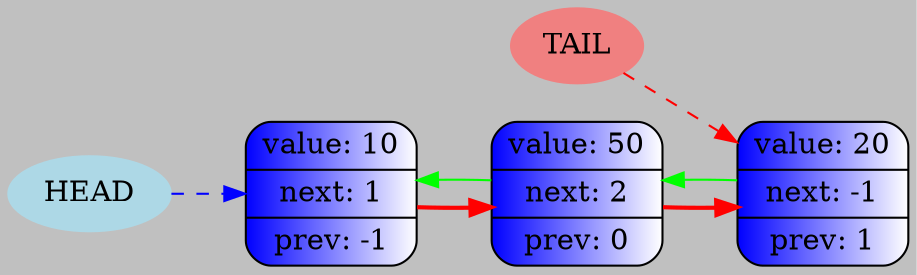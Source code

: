 digraph G {
    rankdir = LR;
    bgcolor="#C0C0C0";

    node000 [shape=Mrecord; style=filled; fillcolor="blue:white"; label=" { value: 10 } | {next: 1} | {prev: -1} "];
    node001 [shape=Mrecord; style=filled; fillcolor="blue:white"; label=" { value: 50 } | {next: 2} | {prev: 0} "];
    node002 [shape=Mrecord; style=filled; fillcolor="blue:white"; label=" { value: 20 } | {next: -1} | {prev: 1} "];

    node000 -> node001 [style=bold; weight=1000; color=red; ];
    node001 -> node002 [style=bold; weight=1000; color=red; ];
    tail [shape=ellipse; style=filled; color=lightcoral; label="TAIL"];
    tail -> node002 [style=dashed; color=red; ];
    node002 -> node001 [weight=0; color= green; constraint=false; ];
    node001 -> node000 [weight=0; color= green; constraint=false; ];
    head [shape=ellipse; style=filled; color=lightblue; label="HEAD"];
    head -> node000 [style=dashed; color=blue; ];
}
